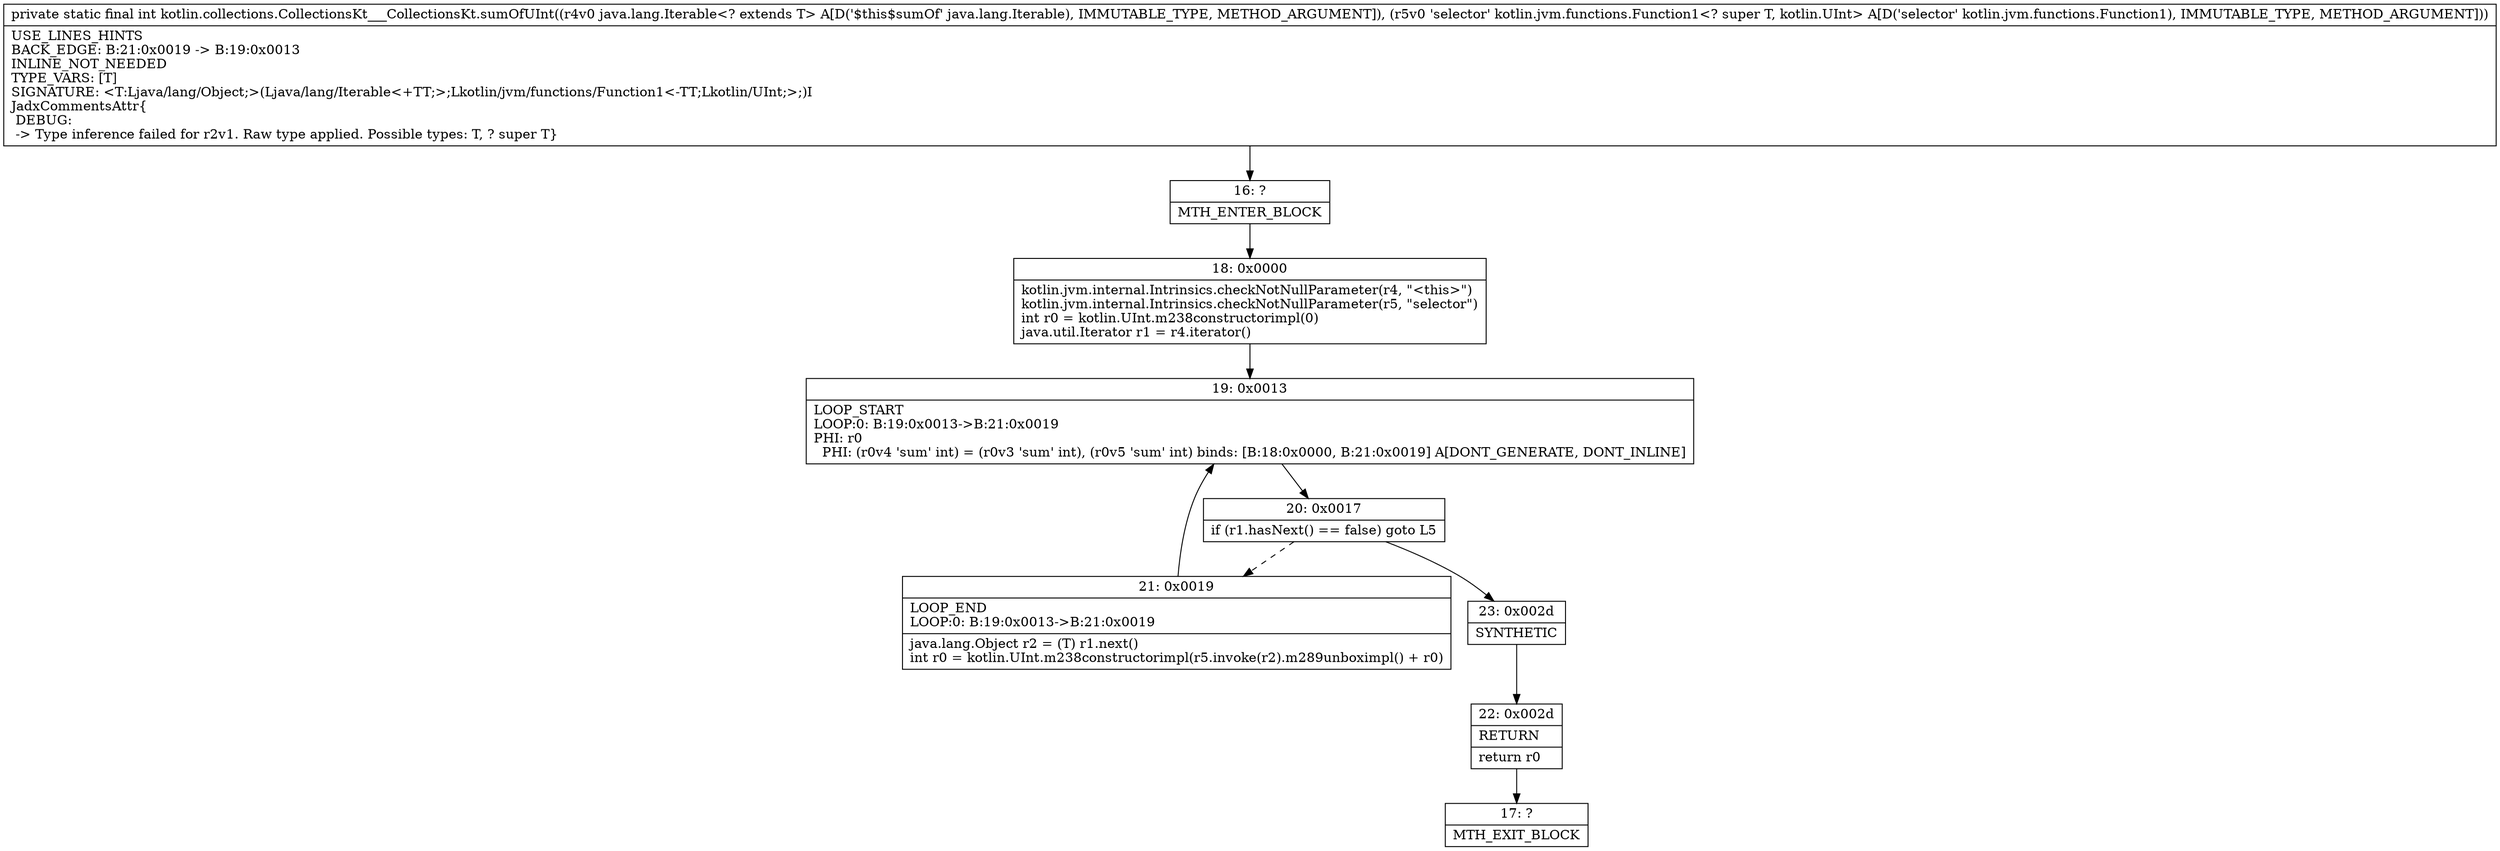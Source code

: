 digraph "CFG forkotlin.collections.CollectionsKt___CollectionsKt.sumOfUInt(Ljava\/lang\/Iterable;Lkotlin\/jvm\/functions\/Function1;)I" {
Node_16 [shape=record,label="{16\:\ ?|MTH_ENTER_BLOCK\l}"];
Node_18 [shape=record,label="{18\:\ 0x0000|kotlin.jvm.internal.Intrinsics.checkNotNullParameter(r4, \"\<this\>\")\lkotlin.jvm.internal.Intrinsics.checkNotNullParameter(r5, \"selector\")\lint r0 = kotlin.UInt.m238constructorimpl(0)\ljava.util.Iterator r1 = r4.iterator()\l}"];
Node_19 [shape=record,label="{19\:\ 0x0013|LOOP_START\lLOOP:0: B:19:0x0013\-\>B:21:0x0019\lPHI: r0 \l  PHI: (r0v4 'sum' int) = (r0v3 'sum' int), (r0v5 'sum' int) binds: [B:18:0x0000, B:21:0x0019] A[DONT_GENERATE, DONT_INLINE]\l}"];
Node_20 [shape=record,label="{20\:\ 0x0017|if (r1.hasNext() == false) goto L5\l}"];
Node_21 [shape=record,label="{21\:\ 0x0019|LOOP_END\lLOOP:0: B:19:0x0013\-\>B:21:0x0019\l|java.lang.Object r2 = (T) r1.next()\lint r0 = kotlin.UInt.m238constructorimpl(r5.invoke(r2).m289unboximpl() + r0)\l}"];
Node_23 [shape=record,label="{23\:\ 0x002d|SYNTHETIC\l}"];
Node_22 [shape=record,label="{22\:\ 0x002d|RETURN\l|return r0\l}"];
Node_17 [shape=record,label="{17\:\ ?|MTH_EXIT_BLOCK\l}"];
MethodNode[shape=record,label="{private static final int kotlin.collections.CollectionsKt___CollectionsKt.sumOfUInt((r4v0 java.lang.Iterable\<? extends T\> A[D('$this$sumOf' java.lang.Iterable), IMMUTABLE_TYPE, METHOD_ARGUMENT]), (r5v0 'selector' kotlin.jvm.functions.Function1\<? super T, kotlin.UInt\> A[D('selector' kotlin.jvm.functions.Function1), IMMUTABLE_TYPE, METHOD_ARGUMENT]))  | USE_LINES_HINTS\lBACK_EDGE: B:21:0x0019 \-\> B:19:0x0013\lINLINE_NOT_NEEDED\lTYPE_VARS: [T]\lSIGNATURE: \<T:Ljava\/lang\/Object;\>(Ljava\/lang\/Iterable\<+TT;\>;Lkotlin\/jvm\/functions\/Function1\<\-TT;Lkotlin\/UInt;\>;)I\lJadxCommentsAttr\{\l DEBUG: \l \-\> Type inference failed for r2v1. Raw type applied. Possible types: T, ? super T\}\l}"];
MethodNode -> Node_16;Node_16 -> Node_18;
Node_18 -> Node_19;
Node_19 -> Node_20;
Node_20 -> Node_21[style=dashed];
Node_20 -> Node_23;
Node_21 -> Node_19;
Node_23 -> Node_22;
Node_22 -> Node_17;
}

